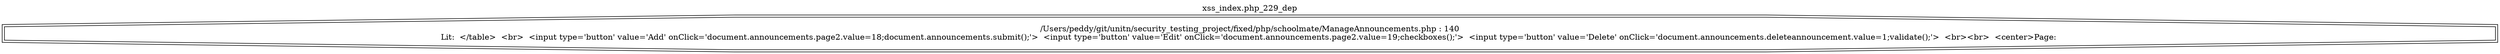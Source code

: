 digraph cfg {
  label="xss_index.php_229_dep";
  labelloc=t;
  n1 [shape=doubleoctagon, label="/Users/peddy/git/unitn/security_testing_project/fixed/php/schoolmate/ManageAnnouncements.php : 140\nLit:  </table>  <br>  <input type='button' value='Add' onClick='document.announcements.page2.value=18;document.announcements.submit();'>  <input type='button' value='Edit' onClick='document.announcements.page2.value=19;checkboxes();'>  <input type='button' value='Delete' onClick='document.announcements.deleteannouncement.value=1;validate();'>  <br><br>  <center>Page: \n"];
}
